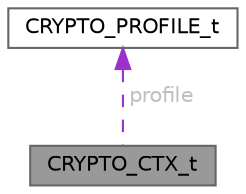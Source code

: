 digraph "CRYPTO_CTX_t"
{
 // INTERACTIVE_SVG=YES
 // LATEX_PDF_SIZE
  bgcolor="transparent";
  edge [fontname=Helvetica,fontsize=10,labelfontname=Helvetica,labelfontsize=10];
  node [fontname=Helvetica,fontsize=10,shape=box,height=0.2,width=0.4];
  Node1 [id="Node000001",label="CRYPTO_CTX_t",height=0.2,width=0.4,color="gray40", fillcolor="grey60", style="filled", fontcolor="black",tooltip=" "];
  Node2 -> Node1 [id="edge1_Node000001_Node000002",dir="back",color="darkorchid3",style="dashed",tooltip=" ",label=" profile",fontcolor="grey" ];
  Node2 [id="Node000002",label="CRYPTO_PROFILE_t",height=0.2,width=0.4,color="gray40", fillcolor="white", style="filled",URL="$types_2crypto_8h.html#struct_c_r_y_p_t_o___p_r_o_f_i_l_e__t",tooltip=" "];
}
